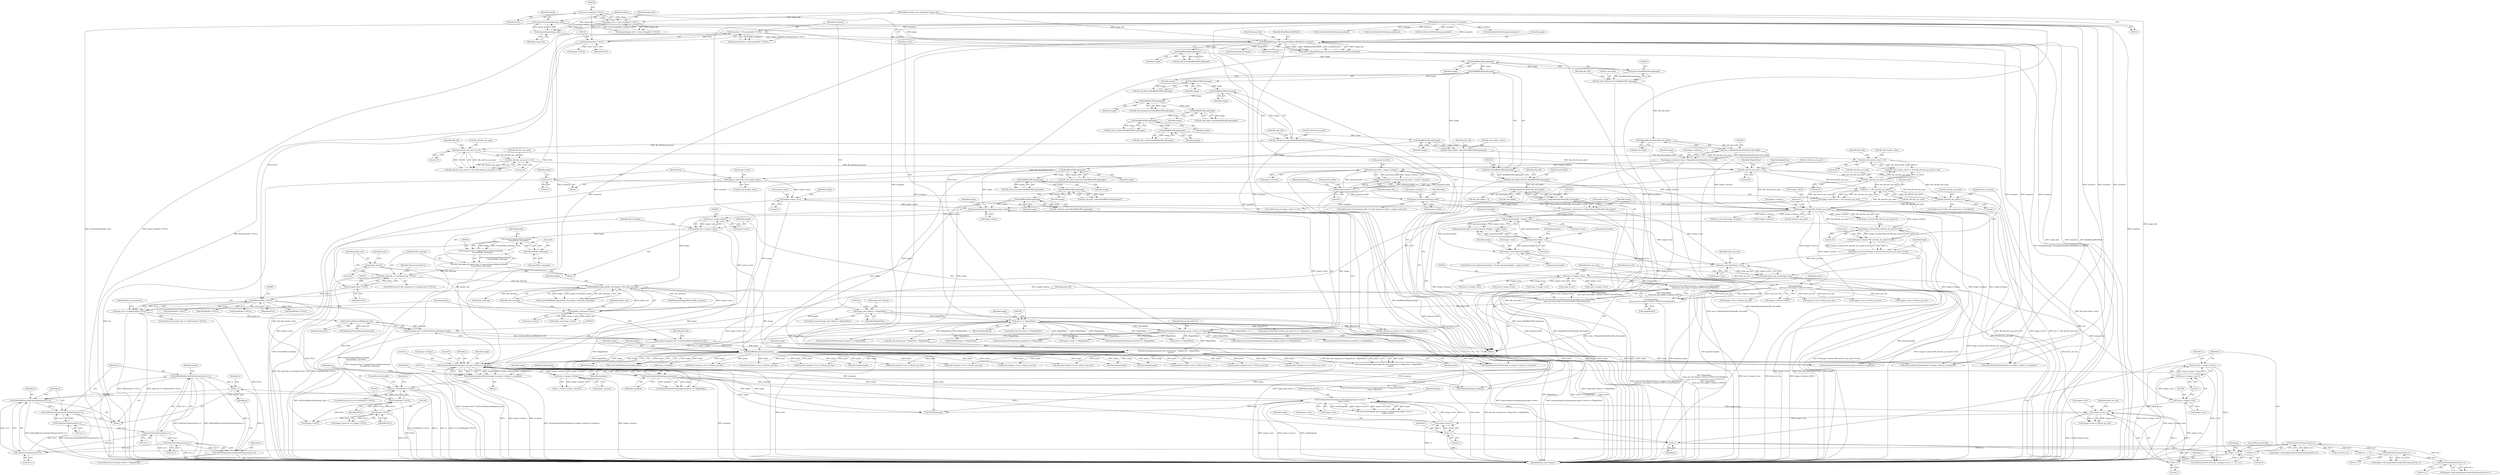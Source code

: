 digraph "0_ImageMagick_f6e9d0d9955e85bdd7540b251cd50d598dacc5e6_10@pointer" {
"1001532" [label="(Call,SetPixelRed(q,ScaleCharToQuantum(*p++)))"];
"1001526" [label="(Call,SetPixelGreen(q,ScaleCharToQuantum(*p++)))"];
"1001520" [label="(Call,SetPixelBlue(q,ScaleCharToQuantum(*p++)))"];
"1001550" [label="(Call,q++)"];
"1001544" [label="(Call,SetPixelOpacity(q,ScaleCharToQuantum(*p++)))"];
"1001532" [label="(Call,SetPixelRed(q,ScaleCharToQuantum(*p++)))"];
"1001534" [label="(Call,ScaleCharToQuantum(*p++))"];
"1001528" [label="(Call,ScaleCharToQuantum(*p++))"];
"1001522" [label="(Call,ScaleCharToQuantum(*p++))"];
"1000590" [label="(Call,ScaleCharToQuantum(*p++))"];
"1000578" [label="(Call,ScaleCharToQuantum(*p++))"];
"1000566" [label="(Call,ScaleCharToQuantum(*p++))"];
"1001546" [label="(Call,ScaleCharToQuantum(*p++))"];
"1001500" [label="(Call,q == (PixelPacket *) NULL)"];
"1001488" [label="(Call,q=QueueAuthenticPixels(image,0,y,image->columns,1,exception))"];
"1001490" [label="(Call,QueueAuthenticPixels(image,0,y,image->columns,1,exception))"];
"1000688" [label="(Call,ReadBlob(image,length,pixels))"];
"1000520" [label="(Call,ReadBlob(image,packet_size*image->colors,dib_colormap))"];
"1000479" [label="(Call,AcquireImageColormap(image,image->colors))"];
"1000319" [label="(Call,ReadBlobLSBLong(image))"];
"1000313" [label="(Call,ReadBlobLSBLong(image))"];
"1000307" [label="(Call,ReadBlobLSBLong(image))"];
"1000282" [label="(Call,ReadBlobLSBLong(image))"];
"1000276" [label="(Call,ReadBlobLSBLong(image))"];
"1000270" [label="(Call,ReadBlobLSBLong(image))"];
"1000264" [label="(Call,ReadBlobLSBLong(image))"];
"1000258" [label="(Call,ReadBlobLSBLong(image))"];
"1000252" [label="(Call,ReadBlobLSBLong(image))"];
"1000246" [label="(Call,ReadBlobLSBShort(image))"];
"1000240" [label="(Call,ReadBlobLSBShort(image))"];
"1000234" [label="(Call,ReadBlobLSBLong(image))"];
"1000226" [label="(Call,ReadBlobLSBLong(image))"];
"1000209" [label="(Call,ReadBlobLSBLong(image))"];
"1000179" [label="(Call,OpenBlob(image_info,image,ReadBinaryBlobMode,exception))"];
"1000175" [label="(Call,AcquireImage(image_info))"];
"1000135" [label="(Call,image_info != (const ImageInfo *) NULL)"];
"1000115" [label="(MethodParameterIn,const ImageInfo *image_info)"];
"1000137" [label="(Call,(const ImageInfo *) NULL)"];
"1000173" [label="(Call,image=AcquireImage(image_info))"];
"1000162" [label="(Call,exception != (ExceptionInfo *) NULL)"];
"1000116" [label="(MethodParameterIn,ExceptionInfo *exception)"];
"1000164" [label="(Call,(ExceptionInfo *) NULL)"];
"1000393" [label="(Call,image->colors=one << dib_info.bits_per_pixel)"];
"1000397" [label="(Call,one << dib_info.bits_per_pixel)"];
"1000384" [label="(Call,one=1)"];
"1000365" [label="(Call,dib_info.bits_per_pixel < 16)"];
"1000326" [label="(Call,dib_info.bits_per_pixel == 32)"];
"1000297" [label="(Call,dib_info.bits_per_pixel == 32)"];
"1000292" [label="(Call,dib_info.bits_per_pixel == 16)"];
"1000242" [label="(Call,dib_info.bits_per_pixel=ReadBlobLSBShort(image))"];
"1000388" [label="(Call,image->colors == 0)"];
"1000377" [label="(Call,image->colors=dib_info.number_colors)"];
"1000360" [label="(Call,dib_info.number_colors != 0)"];
"1000272" [label="(Call,dib_info.number_colors=ReadBlobLSBLong(image))"];
"1000522" [label="(Call,packet_size*image->colors)"];
"1000515" [label="(Call,packet_size=4)"];
"1000490" [label="(Call,(size_t) image->colors)"];
"1000507" [label="(Call,dib_colormap == (unsigned char *) NULL)"];
"1000495" [label="(Call,dib_colormap=(unsigned char *) AcquireQuantumMemory(length,\n        4*sizeof(*dib_colormap)))"];
"1000497" [label="(Call,(unsigned char *) AcquireQuantumMemory(length,\n        4*sizeof(*dib_colormap)))"];
"1000499" [label="(Call,AcquireQuantumMemory(length,\n        4*sizeof(*dib_colormap)))"];
"1000488" [label="(Call,length=(size_t) image->colors)"];
"1000501" [label="(Call,4*sizeof(*dib_colormap))"];
"1000509" [label="(Call,(unsigned char *) NULL)"];
"1000632" [label="(Call,length=bytes_per_line*image->rows)"];
"1000634" [label="(Call,bytes_per_line*image->rows)"];
"1000617" [label="(Call,bytes_per_line=4*((image->columns*dib_info.bits_per_pixel+31)/32))"];
"1000619" [label="(Call,4*((image->columns*dib_info.bits_per_pixel+31)/32))"];
"1000621" [label="(Call,(image->columns*dib_info.bits_per_pixel+31)/32)"];
"1000623" [label="(Call,image->columns*dib_info.bits_per_pixel)"];
"1000333" [label="(Call,image->columns=(size_t) MagickAbsoluteValue(dib_info.width))"];
"1000337" [label="(Call,(size_t) MagickAbsoluteValue(dib_info.width))"];
"1000339" [label="(Call,MagickAbsoluteValue(dib_info.width))"];
"1000220" [label="(Call,dib_info.width=(short) ReadBlobLSBLong(image))"];
"1000224" [label="(Call,(short) ReadBlobLSBLong(image))"];
"1000435" [label="(Call,image->columns=geometry.width)"];
"1000423" [label="(Call,geometry.width != 0)"];
"1000428" [label="(Call,geometry.width < image->columns)"];
"1000612" [label="(Call,dib_info.bits_per_pixel<<=1)"];
"1000460" [label="(Call,image->rows=geometry.height)"];
"1000448" [label="(Call,geometry.height != 0)"];
"1000453" [label="(Call,geometry.height < image->rows)"];
"1000343" [label="(Call,image->rows=(size_t) MagickAbsoluteValue(dib_info.height))"];
"1000347" [label="(Call,(size_t) MagickAbsoluteValue(dib_info.height))"];
"1000349" [label="(Call,MagickAbsoluteValue(dib_info.height))"];
"1000228" [label="(Call,dib_info.height=(short) ReadBlobLSBLong(image))"];
"1000232" [label="(Call,(short) ReadBlobLSBLong(image))"];
"1000667" [label="(Call,pixels=(unsigned char *) GetVirtualMemoryBlob(pixel_info))"];
"1000669" [label="(Call,(unsigned char *) GetVirtualMemoryBlob(pixel_info))"];
"1000671" [label="(Call,GetVirtualMemoryBlob(pixel_info))"];
"1000659" [label="(Call,pixel_info == (MemoryInfo *) NULL)"];
"1000639" [label="(Call,pixel_info=AcquireVirtualMemory((size_t) image->rows,MagickMax(\n    bytes_per_line,image->columns+256UL)*sizeof(*pixels)))"];
"1000641" [label="(Call,AcquireVirtualMemory((size_t) image->rows,MagickMax(\n    bytes_per_line,image->columns+256UL)*sizeof(*pixels)))"];
"1000642" [label="(Call,(size_t) image->rows)"];
"1000647" [label="(Call,MagickMax(\n    bytes_per_line,image->columns+256UL)*sizeof(*pixels))"];
"1000648" [label="(Call,MagickMax(\n    bytes_per_line,image->columns+256UL))"];
"1000661" [label="(Call,(MemoryInfo *) NULL)"];
"1000705" [label="(Call,DecodeImage(image,dib_info.compression ? MagickTrue : MagickFalse,\n        pixels))"];
"1000478" [label="(Call,AcquireImageColormap(image,image->colors) == MagickFalse)"];
"1000185" [label="(Call,status == MagickFalse)"];
"1000177" [label="(Call,status=OpenBlob(image_info,image,ReadBinaryBlobMode,exception))"];
"1000147" [label="(Call,image_info->debug != MagickFalse)"];
"1001554" [label="(Call,SyncAuthenticPixels(image,exception))"];
"1001570" [label="(Call,SetImageProgress(image,LoadImageTag,image->rows-y-1,\n              image->rows))"];
"1001573" [label="(Call,image->rows-y-1)"];
"1001480" [label="(Call,image->rows-y-1)"];
"1001463" [label="(Call,(ssize_t) image->rows)"];
"1001484" [label="(Call,y-1)"];
"1001469" [label="(Call,y >= 0)"];
"1001460" [label="(Call,y=(ssize_t) image->rows-1)"];
"1001462" [label="(Call,(ssize_t) image->rows-1)"];
"1001472" [label="(Call,y--)"];
"1001577" [label="(Call,y-1)"];
"1001512" [label="(Call,(ssize_t) image->columns)"];
"1001502" [label="(Call,(PixelPacket *) NULL)"];
"1001564" [label="(Call,(Image *) NULL)"];
"1000360" [label="(Call,dib_info.number_colors != 0)"];
"1000146" [label="(ControlStructure,if (image_info->debug != MagickFalse))"];
"1000460" [label="(Call,image->rows=geometry.height)"];
"1000516" [label="(Identifier,packet_size)"];
"1000333" [label="(Call,image->columns=(size_t) MagickAbsoluteValue(dib_info.width))"];
"1000660" [label="(Identifier,pixel_info)"];
"1001469" [label="(Call,y >= 0)"];
"1000436" [label="(Call,image->columns)"];
"1000265" [label="(Identifier,image)"];
"1001550" [label="(Call,q++)"];
"1001135" [label="(Call,(ssize_t) image->rows)"];
"1000181" [label="(Identifier,image)"];
"1000428" [label="(Call,geometry.width < image->columns)"];
"1000194" [label="(Call,(Image *) NULL)"];
"1001474" [label="(Block,)"];
"1000343" [label="(Call,image->rows=(size_t) MagickAbsoluteValue(dib_info.height))"];
"1000254" [label="(Call,dib_info.image_size=ReadBlobLSBLong(image))"];
"1001535" [label="(Call,*p++)"];
"1000453" [label="(Call,geometry.height < image->rows)"];
"1000205" [label="(Call,dib_info.size=ReadBlobLSBLong(image))"];
"1001573" [label="(Call,image->rows-y-1)"];
"1000139" [label="(Identifier,NULL)"];
"1000759" [label="(Call,(ssize_t) image->rows)"];
"1000404" [label="(Identifier,image_info)"];
"1000439" [label="(Call,geometry.width)"];
"1001523" [label="(Call,*p++)"];
"1000470" [label="(Identifier,image)"];
"1000277" [label="(Identifier,image)"];
"1000326" [label="(Call,dib_info.bits_per_pixel == 32)"];
"1001625" [label="(Call,(Image *) NULL)"];
"1001574" [label="(Call,image->rows)"];
"1000278" [label="(Call,dib_info.colors_important=ReadBlobLSBLong(image))"];
"1000393" [label="(Call,image->colors=one << dib_info.bits_per_pixel)"];
"1000423" [label="(Call,geometry.width != 0)"];
"1001465" [label="(Call,image->rows)"];
"1000315" [label="(Call,dib_info.blue_mask=ReadBlobLSBLong(image))"];
"1001580" [label="(Call,image->rows)"];
"1000164" [label="(Call,(ExceptionInfo *) NULL)"];
"1001147" [label="(Call,p=pixels+(image->rows-y-1)*bytes_per_line)"];
"1000480" [label="(Identifier,image)"];
"1000639" [label="(Call,pixel_info=AcquireVirtualMemory((size_t) image->rows,MagickMax(\n    bytes_per_line,image->columns+256UL)*sizeof(*pixels)))"];
"1000252" [label="(Call,ReadBlobLSBLong(image))"];
"1000940" [label="(Call,SyncImage(image))"];
"1000677" [label="(Identifier,dib_info)"];
"1001468" [label="(Literal,1)"];
"1001545" [label="(Identifier,q)"];
"1000349" [label="(Call,MagickAbsoluteValue(dib_info.height))"];
"1001538" [label="(ControlStructure,if (image->matte != MagickFalse))"];
"1000518" [label="(Call,count=ReadBlob(image,packet_size*image->colors,dib_colormap))"];
"1000377" [label="(Call,image->colors=dib_info.number_colors)"];
"1001213" [label="(Call,SyncAuthenticPixels(image,exception))"];
"1000270" [label="(Call,ReadBlobLSBLong(image))"];
"1000489" [label="(Identifier,length)"];
"1000241" [label="(Identifier,image)"];
"1000185" [label="(Call,status == MagickFalse)"];
"1000161" [label="(Call,assert(exception != (ExceptionInfo *) NULL))"];
"1000340" [label="(Call,dib_info.width)"];
"1001489" [label="(Identifier,q)"];
"1000282" [label="(Call,ReadBlobLSBLong(image))"];
"1000319" [label="(Call,ReadBlobLSBLong(image))"];
"1000965" [label="(Call,(image->rows-y-1)*bytes_per_line)"];
"1000381" [label="(Call,dib_info.number_colors)"];
"1000622" [label="(Call,image->columns*dib_info.bits_per_pixel+31)"];
"1000293" [label="(Call,dib_info.bits_per_pixel)"];
"1000522" [label="(Call,packet_size*image->colors)"];
"1000618" [label="(Identifier,bytes_per_line)"];
"1001619" [label="(Call,FlipImage(image,exception))"];
"1000642" [label="(Call,(size_t) image->rows)"];
"1001578" [label="(Identifier,y)"];
"1000452" [label="(Literal,0)"];
"1001522" [label="(Call,ScaleCharToQuantum(*p++))"];
"1000191" [label="(Call,DestroyImageList(image))"];
"1000272" [label="(Call,dib_info.number_colors=ReadBlobLSBLong(image))"];
"1001570" [label="(Call,SetImageProgress(image,LoadImageTag,image->rows-y-1,\n              image->rows))"];
"1000513" [label="(Identifier,ResourceLimitError)"];
"1000369" [label="(Literal,16)"];
"1000266" [label="(Call,dib_info.y_pixels=ReadBlobLSBLong(image))"];
"1001646" [label="(MethodReturn,static Image *)"];
"1000703" [label="(Call,status=DecodeImage(image,dib_info.compression ? MagickTrue : MagickFalse,\n        pixels))"];
"1000115" [label="(MethodParameterIn,const ImageInfo *image_info)"];
"1001494" [label="(Call,image->columns)"];
"1000705" [label="(Call,DecodeImage(image,dib_info.compression ? MagickTrue : MagickFalse,\n        pixels))"];
"1000976" [label="(Call,QueueAuthenticPixels(image,0,y,image->columns,1,exception))"];
"1000963" [label="(Call,pixels+(image->rows-y-1)*bytes_per_line)"];
"1000243" [label="(Call,dib_info.bits_per_pixel)"];
"1000325" [label="(Call,dib_info.bits_per_pixel == 32 ? MagickTrue : MagickFalse)"];
"1000627" [label="(Call,dib_info.bits_per_pixel)"];
"1000424" [label="(Call,geometry.width)"];
"1000619" [label="(Call,4*((image->columns*dib_info.bits_per_pixel+31)/32))"];
"1000135" [label="(Call,image_info != (const ImageInfo *) NULL)"];
"1000259" [label="(Identifier,image)"];
"1000390" [label="(Identifier,image)"];
"1001556" [label="(Identifier,exception)"];
"1000307" [label="(Call,ReadBlobLSBLong(image))"];
"1001490" [label="(Call,QueueAuthenticPixels(image,0,y,image->columns,1,exception))"];
"1000623" [label="(Call,image->columns*dib_info.bits_per_pixel)"];
"1000430" [label="(Identifier,geometry)"];
"1001492" [label="(Literal,0)"];
"1001521" [label="(Identifier,q)"];
"1001174" [label="(Call,(PixelPacket *) NULL)"];
"1000647" [label="(Call,MagickMax(\n    bytes_per_line,image->columns+256UL)*sizeof(*pixels))"];
"1000448" [label="(Call,geometry.height != 0)"];
"1000582" [label="(Call,image->colormap[i].red=ScaleCharToQuantum(*p++))"];
"1001534" [label="(Call,ScaleCharToQuantum(*p++))"];
"1001588" [label="(ControlStructure,break;)"];
"1000486" [label="(Identifier,ResourceLimitError)"];
"1000186" [label="(Identifier,status)"];
"1001598" [label="(Call,EOFBlob(image) != MagickFalse)"];
"1001577" [label="(Call,y-1)"];
"1000166" [label="(Identifier,NULL)"];
"1000134" [label="(Call,assert(image_info != (const ImageInfo *) NULL))"];
"1000190" [label="(Identifier,image)"];
"1000276" [label="(Call,ReadBlobLSBLong(image))"];
"1001519" [label="(Block,)"];
"1000488" [label="(Call,length=(size_t) image->colors)"];
"1000260" [label="(Call,dib_info.x_pixels=ReadBlobLSBLong(image))"];
"1001471" [label="(Literal,0)"];
"1000499" [label="(Call,AcquireQuantumMemory(length,\n        4*sizeof(*dib_colormap)))"];
"1000508" [label="(Identifier,dib_colormap)"];
"1000455" [label="(Identifier,geometry)"];
"1000671" [label="(Call,GetVirtualMemoryBlob(pixel_info))"];
"1000579" [label="(Call,*p++)"];
"1000296" [label="(Literal,16)"];
"1000273" [label="(Call,dib_info.number_colors)"];
"1000359" [label="(Call,(dib_info.number_colors != 0) || (dib_info.bits_per_pixel < 16))"];
"1000904" [label="(Call,SyncAuthenticPixels(image,exception))"];
"1000477" [label="(ControlStructure,if (AcquireImageColormap(image,image->colors) == MagickFalse))"];
"1001485" [label="(Identifier,y)"];
"1000798" [label="(Call,(PixelPacket *) NULL)"];
"1000461" [label="(Call,image->rows)"];
"1000484" [label="(Identifier,MagickFalse)"];
"1000429" [label="(Call,geometry.width)"];
"1001571" [label="(Identifier,image)"];
"1001334" [label="(Call,word=(*p++))"];
"1001472" [label="(Call,y--)"];
"1001341" [label="(Call,*p++ << 8)"];
"1001481" [label="(Call,image->rows)"];
"1000686" [label="(Call,count=ReadBlob(image,length,pixels))"];
"1000665" [label="(Identifier,ResourceLimitError)"];
"1000232" [label="(Call,(short) ReadBlobLSBLong(image))"];
"1001499" [label="(ControlStructure,if (q == (PixelPacket *) NULL))"];
"1000492" [label="(Call,image->colors)"];
"1001151" [label="(Call,(image->rows-y-1)*bytes_per_line)"];
"1000247" [label="(Identifier,image)"];
"1000136" [label="(Identifier,image_info)"];
"1001498" [label="(Identifier,exception)"];
"1000497" [label="(Call,(unsigned char *) AcquireQuantumMemory(length,\n        4*sizeof(*dib_colormap)))"];
"1000473" [label="(Block,)"];
"1000520" [label="(Call,ReadBlob(image,packet_size*image->colors,dib_colormap))"];
"1000903" [label="(Call,SyncAuthenticPixels(image,exception) == MagickFalse)"];
"1000314" [label="(Identifier,image)"];
"1000606" [label="(ControlStructure,if (dib_info.compression == BI_RLE4))"];
"1001560" [label="(Call,image->previous == (Image *) NULL)"];
"1000707" [label="(Call,dib_info.compression ? MagickTrue : MagickFalse)"];
"1000397" [label="(Call,one << dib_info.bits_per_pixel)"];
"1000496" [label="(Identifier,dib_colormap)"];
"1000695" [label="(Call,(ssize_t) (length))"];
"1000264" [label="(Call,ReadBlobLSBLong(image))"];
"1001293" [label="(Call,(image->rows-y-1)*bytes_per_line)"];
"1001479" [label="(Call,(image->rows-y-1)*bytes_per_line)"];
"1001557" [label="(Identifier,MagickFalse)"];
"1001493" [label="(Identifier,y)"];
"1001109" [label="(Call,SyncImage(image))"];
"1001149" [label="(Call,pixels+(image->rows-y-1)*bytes_per_line)"];
"1000224" [label="(Call,(short) ReadBlobLSBLong(image))"];
"1001564" [label="(Call,(Image *) NULL)"];
"1001073" [label="(Call,SyncAuthenticPixels(image,exception))"];
"1000691" [label="(Identifier,pixels)"];
"1000248" [label="(Call,dib_info.compression=ReadBlobLSBLong(image))"];
"1000250" [label="(Identifier,dib_info)"];
"1001249" [label="(Call,SyncImage(image))"];
"1000385" [label="(Identifier,one)"];
"1000649" [label="(Identifier,bytes_per_line)"];
"1000180" [label="(Identifier,image_info)"];
"1000321" [label="(Call,image->matte=dib_info.bits_per_pixel == 32 ? MagickTrue : MagickFalse)"];
"1001470" [label="(Identifier,y)"];
"1000148" [label="(Call,image_info->debug)"];
"1001459" [label="(ControlStructure,for (y=(ssize_t) image->rows-1; y >= 0; y--))"];
"1000117" [label="(Block,)"];
"1000178" [label="(Identifier,status)"];
"1000227" [label="(Identifier,image)"];
"1000454" [label="(Call,geometry.height)"];
"1000613" [label="(Call,dib_info.bits_per_pixel)"];
"1000501" [label="(Call,4*sizeof(*dib_colormap))"];
"1000949" [label="(Call,(ssize_t) image->rows)"];
"1000620" [label="(Literal,4)"];
"1000713" [label="(Identifier,pixels)"];
"1000578" [label="(Call,ScaleCharToQuantum(*p++))"];
"1000370" [label="(Block,)"];
"1000309" [label="(Call,dib_info.green_mask=ReadBlobLSBLong(image))"];
"1000242" [label="(Call,dib_info.bits_per_pixel=ReadBlobLSBShort(image))"];
"1000386" [label="(Literal,1)"];
"1001532" [label="(Call,SetPixelRed(q,ScaleCharToQuantum(*p++)))"];
"1000706" [label="(Identifier,image)"];
"1000332" [label="(Identifier,MagickFalse)"];
"1000617" [label="(Call,bytes_per_line=4*((image->columns*dib_info.bits_per_pixel+31)/32))"];
"1000604" [label="(Call,RelinquishMagickMemory(dib_colormap))"];
"1001554" [label="(Call,SyncAuthenticPixels(image,exception))"];
"1000258" [label="(Call,ReadBlobLSBLong(image))"];
"1000422" [label="(Call,(geometry.width != 0) && (geometry.width < image->columns))"];
"1001505" [label="(ControlStructure,break;)"];
"1000668" [label="(Identifier,pixels)"];
"1001291" [label="(Call,pixels+(image->rows-y-1)*bytes_per_line)"];
"1000331" [label="(Identifier,MagickTrue)"];
"1000116" [label="(MethodParameterIn,ExceptionInfo *exception)"];
"1001491" [label="(Identifier,image)"];
"1001501" [label="(Identifier,q)"];
"1001277" [label="(Call,(ssize_t) image->rows)"];
"1000435" [label="(Call,image->columns=geometry.width)"];
"1000179" [label="(Call,OpenBlob(image_info,image,ReadBinaryBlobMode,exception))"];
"1000644" [label="(Call,image->rows)"];
"1000421" [label="(ControlStructure,if ((geometry.width != 0) && (geometry.width < image->columns)))"];
"1001420" [label="(Call,SyncAuthenticPixels(image,exception) == MagickFalse)"];
"1001599" [label="(Call,EOFBlob(image))"];
"1000503" [label="(Call,sizeof(*dib_colormap))"];
"1001460" [label="(Call,y=(ssize_t) image->rows-1)"];
"1001568" [label="(Call,status=SetImageProgress(image,LoadImageTag,image->rows-y-1,\n              image->rows))"];
"1000773" [label="(Call,pixels+(image->rows-y-1)*bytes_per_line)"];
"1000624" [label="(Call,image->columns)"];
"1001072" [label="(Call,SyncAuthenticPixels(image,exception) == MagickFalse)"];
"1000355" [label="(Identifier,image)"];
"1001476" [label="(Identifier,p)"];
"1000506" [label="(ControlStructure,if (dib_colormap == (unsigned char *) NULL))"];
"1000147" [label="(Call,image_info->debug != MagickFalse)"];
"1000775" [label="(Call,(image->rows-y-1)*bytes_per_line)"];
"1000297" [label="(Call,dib_info.bits_per_pixel == 32)"];
"1000457" [label="(Call,image->rows)"];
"1000292" [label="(Call,dib_info.bits_per_pixel == 16)"];
"1001547" [label="(Call,*p++)"];
"1000502" [label="(Literal,4)"];
"1001504" [label="(Identifier,NULL)"];
"1001539" [label="(Call,image->matte != MagickFalse)"];
"1000173" [label="(Call,image=AcquireImage(image_info))"];
"1000291" [label="(Call,(dib_info.bits_per_pixel == 16) || (dib_info.bits_per_pixel == 32))"];
"1001508" [label="(Identifier,x)"];
"1001126" [label="(Call,bytes_per_line=image->columns)"];
"1000187" [label="(Identifier,MagickFalse)"];
"1000490" [label="(Call,(size_t) image->colors)"];
"1000566" [label="(Call,ScaleCharToQuantum(*p++))"];
"1000344" [label="(Call,image->rows)"];
"1001477" [label="(Call,pixels+(image->rows-y-1)*bytes_per_line)"];
"1000235" [label="(Identifier,image)"];
"1000350" [label="(Call,dib_info.height)"];
"1000570" [label="(Call,image->colormap[i].green=ScaleCharToQuantum(*p++))"];
"1000236" [label="(Call,dib_info.planes=ReadBlobLSBShort(image))"];
"1001289" [label="(Call,p=pixels+(image->rows-y-1)*bytes_per_line)"];
"1000303" [label="(Call,dib_info.red_mask=ReadBlobLSBLong(image))"];
"1000137" [label="(Call,(const ImageInfo *) NULL)"];
"1000221" [label="(Call,dib_info.width)"];
"1000641" [label="(Call,AcquireVirtualMemory((size_t) image->rows,MagickMax(\n    bytes_per_line,image->columns+256UL)*sizeof(*pixels)))"];
"1001473" [label="(Identifier,y)"];
"1001488" [label="(Call,q=QueueAuthenticPixels(image,0,y,image->columns,1,exception))"];
"1000672" [label="(Identifier,pixel_info)"];
"1001579" [label="(Literal,1)"];
"1001602" [label="(Call,ThrowFileException(exception,CorruptImageError,\"UnexpectedEndOfFile\",\n      image->filename))"];
"1000177" [label="(Call,status=OpenBlob(image_info,image,ReadBinaryBlobMode,exception))"];
"1000507" [label="(Call,dib_colormap == (unsigned char *) NULL)"];
"1000509" [label="(Call,(unsigned char *) NULL)"];
"1000184" [label="(ControlStructure,if (status == MagickFalse))"];
"1000174" [label="(Identifier,image)"];
"1000432" [label="(Call,image->columns)"];
"1000616" [label="(Literal,1)"];
"1001553" [label="(Call,SyncAuthenticPixels(image,exception) == MagickFalse)"];
"1000298" [label="(Call,dib_info.bits_per_pixel)"];
"1000238" [label="(Identifier,dib_info)"];
"1001462" [label="(Call,(ssize_t) image->rows-1)"];
"1000630" [label="(Literal,31)"];
"1000151" [label="(Identifier,MagickFalse)"];
"1000366" [label="(Call,dib_info.bits_per_pixel)"];
"1000988" [label="(Call,(PixelPacket *) NULL)"];
"1000446" [label="(ControlStructure,if ((geometry.height != 0) && (geometry.height < image->rows)))"];
"1000495" [label="(Call,dib_colormap=(unsigned char *) AcquireQuantumMemory(length,\n        4*sizeof(*dib_colormap)))"];
"1001212" [label="(Call,SyncAuthenticPixels(image,exception) == MagickFalse)"];
"1000690" [label="(Identifier,length)"];
"1001304" [label="(Call,QueueAuthenticPixels(image,0,y,image->columns,1,exception))"];
"1000334" [label="(Call,image->columns)"];
"1000558" [label="(Call,image->colormap[i].blue=ScaleCharToQuantum(*p++))"];
"1000515" [label="(Call,packet_size=4)"];
"1001484" [label="(Call,y-1)"];
"1000667" [label="(Call,pixels=(unsigned char *) GetVirtualMemoryBlob(pixel_info))"];
"1000771" [label="(Call,p=pixels+(image->rows-y-1)*bytes_per_line)"];
"1000320" [label="(Identifier,image)"];
"1001512" [label="(Call,(ssize_t) image->columns)"];
"1000299" [label="(Identifier,dib_info)"];
"1000663" [label="(Identifier,NULL)"];
"1001581" [label="(Identifier,image)"];
"1000478" [label="(Call,AcquireImageColormap(image,image->colors) == MagickFalse)"];
"1000384" [label="(Call,one=1)"];
"1000449" [label="(Call,geometry.height)"];
"1000367" [label="(Identifier,dib_info)"];
"1001527" [label="(Identifier,q)"];
"1000464" [label="(Call,geometry.height)"];
"1000337" [label="(Call,(size_t) MagickAbsoluteValue(dib_info.width))"];
"1001610" [label="(Call,dib_info.height < 0)"];
"1000541" [label="(Call,p=dib_colormap)"];
"1000345" [label="(Identifier,image)"];
"1000392" [label="(Literal,0)"];
"1001475" [label="(Call,p=pixels+(image->rows-y-1)*bytes_per_line)"];
"1001502" [label="(Call,(PixelPacket *) NULL)"];
"1000339" [label="(Call,MagickAbsoluteValue(dib_info.width))"];
"1000567" [label="(Call,*p++)"];
"1001497" [label="(Literal,1)"];
"1000786" [label="(Call,QueueAuthenticPixels(image,0,y,image->columns,1,exception))"];
"1000689" [label="(Identifier,image)"];
"1000183" [label="(Identifier,exception)"];
"1000640" [label="(Identifier,pixel_info)"];
"1000330" [label="(Literal,32)"];
"1000234" [label="(Call,ReadBlobLSBLong(image))"];
"1001500" [label="(Call,q == (PixelPacket *) NULL)"];
"1001486" [label="(Literal,1)"];
"1000364" [label="(Literal,0)"];
"1000163" [label="(Identifier,exception)"];
"1000271" [label="(Identifier,image)"];
"1001533" [label="(Identifier,q)"];
"1001463" [label="(Call,(ssize_t) image->rows)"];
"1000657" [label="(Identifier,pixels)"];
"1000659" [label="(Call,pixel_info == (MemoryInfo *) NULL)"];
"1000517" [label="(Literal,4)"];
"1000500" [label="(Identifier,length)"];
"1000447" [label="(Call,(geometry.height != 0) && (geometry.height < image->rows))"];
"1000661" [label="(Call,(MemoryInfo *) NULL)"];
"1000715" [label="(Call,status == MagickFalse)"];
"1000347" [label="(Call,(size_t) MagickAbsoluteValue(dib_info.height))"];
"1000283" [label="(Identifier,image)"];
"1001528" [label="(Call,ScaleCharToQuantum(*p++))"];
"1001544" [label="(Call,SetPixelOpacity(q,ScaleCharToQuantum(*p++)))"];
"1000398" [label="(Identifier,one)"];
"1000240" [label="(Call,ReadBlobLSBShort(image))"];
"1000612" [label="(Call,dib_info.bits_per_pixel<<=1)"];
"1000633" [label="(Identifier,length)"];
"1001546" [label="(Call,ScaleCharToQuantum(*p++))"];
"1000658" [label="(ControlStructure,if (pixel_info == (MemoryInfo *) NULL))"];
"1001520" [label="(Call,SetPixelBlue(q,ScaleCharToQuantum(*p++)))"];
"1000175" [label="(Call,AcquireImage(image_info))"];
"1001162" [label="(Call,QueueAuthenticPixels(image,0,y,image->columns,1,exception))"];
"1000226" [label="(Call,ReadBlobLSBLong(image))"];
"1000388" [label="(Call,image->colors == 0)"];
"1000230" [label="(Identifier,dib_info)"];
"1000253" [label="(Identifier,image)"];
"1001555" [label="(Identifier,image)"];
"1000394" [label="(Call,image->colors)"];
"1001551" [label="(Identifier,q)"];
"1000527" [label="(Identifier,dib_colormap)"];
"1000533" [label="(Call,packet_size*image->colors)"];
"1000387" [label="(ControlStructure,if (image->colors == 0))"];
"1000229" [label="(Call,dib_info.height)"];
"1000961" [label="(Call,p=pixels+(image->rows-y-1)*bytes_per_line)"];
"1001595" [label="(Call,RelinquishVirtualMemory(pixel_info))"];
"1000632" [label="(Call,length=bytes_per_line*image->rows)"];
"1001480" [label="(Call,image->rows-y-1)"];
"1000591" [label="(Call,*p++)"];
"1000634" [label="(Call,bytes_per_line*image->rows)"];
"1000210" [label="(Identifier,image)"];
"1000182" [label="(Identifier,ReadBinaryBlobMode)"];
"1000427" [label="(Literal,0)"];
"1000590" [label="(Call,ScaleCharToQuantum(*p++))"];
"1000327" [label="(Call,dib_info.bits_per_pixel)"];
"1001572" [label="(Identifier,LoadImageTag)"];
"1000650" [label="(Call,image->columns+256UL)"];
"1000209" [label="(Call,ReadBlobLSBLong(image))"];
"1000524" [label="(Call,image->colors)"];
"1001518" [label="(Identifier,x)"];
"1001461" [label="(Identifier,y)"];
"1000162" [label="(Call,exception != (ExceptionInfo *) NULL)"];
"1000399" [label="(Call,dib_info.bits_per_pixel)"];
"1000669" [label="(Call,(unsigned char *) GetVirtualMemoryBlob(pixel_info))"];
"1000655" [label="(Call,sizeof(*pixels))"];
"1000395" [label="(Identifier,image)"];
"1000631" [label="(Literal,32)"];
"1001487" [label="(Identifier,bytes_per_line)"];
"1000511" [label="(Identifier,NULL)"];
"1000481" [label="(Call,image->colors)"];
"1000308" [label="(Identifier,image)"];
"1000519" [label="(Identifier,count)"];
"1001566" [label="(Identifier,NULL)"];
"1000365" [label="(Call,dib_info.bits_per_pixel < 16)"];
"1000246" [label="(Call,ReadBlobLSBShort(image))"];
"1001514" [label="(Call,image->columns)"];
"1000280" [label="(Identifier,dib_info)"];
"1000636" [label="(Call,image->rows)"];
"1000523" [label="(Identifier,packet_size)"];
"1000479" [label="(Call,AcquireImageColormap(image,image->colors))"];
"1000313" [label="(Call,ReadBlobLSBLong(image))"];
"1000361" [label="(Call,dib_info.number_colors)"];
"1001268" [label="(Call,2*image->columns)"];
"1000228" [label="(Call,dib_info.height=(short) ReadBlobLSBLong(image))"];
"1000389" [label="(Call,image->colors)"];
"1000621" [label="(Call,(image->columns*dib_info.bits_per_pixel+31)/32)"];
"1001316" [label="(Call,(PixelPacket *) NULL)"];
"1001541" [label="(Identifier,image)"];
"1000444" [label="(Identifier,flags)"];
"1000176" [label="(Identifier,image_info)"];
"1001526" [label="(Call,SetPixelGreen(q,ScaleCharToQuantum(*p++)))"];
"1001510" [label="(Call,x < (ssize_t) image->columns)"];
"1000378" [label="(Call,image->colors)"];
"1000521" [label="(Identifier,image)"];
"1000220" [label="(Call,dib_info.width=(short) ReadBlobLSBLong(image))"];
"1000688" [label="(Call,ReadBlob(image,length,pixels))"];
"1001529" [label="(Call,*p++)"];
"1001421" [label="(Call,SyncAuthenticPixels(image,exception))"];
"1000635" [label="(Identifier,bytes_per_line)"];
"1000301" [label="(Literal,32)"];
"1000648" [label="(Call,MagickMax(\n    bytes_per_line,image->columns+256UL))"];
"1001532" -> "1001519"  [label="AST: "];
"1001532" -> "1001534"  [label="CFG: "];
"1001533" -> "1001532"  [label="AST: "];
"1001534" -> "1001532"  [label="AST: "];
"1001541" -> "1001532"  [label="CFG: "];
"1001532" -> "1001646"  [label="DDG: SetPixelRed(q,ScaleCharToQuantum(*p++))"];
"1001532" -> "1001646"  [label="DDG: ScaleCharToQuantum(*p++)"];
"1001526" -> "1001532"  [label="DDG: q"];
"1001534" -> "1001532"  [label="DDG: *p++"];
"1001532" -> "1001544"  [label="DDG: q"];
"1001532" -> "1001550"  [label="DDG: q"];
"1001526" -> "1001519"  [label="AST: "];
"1001526" -> "1001528"  [label="CFG: "];
"1001527" -> "1001526"  [label="AST: "];
"1001528" -> "1001526"  [label="AST: "];
"1001533" -> "1001526"  [label="CFG: "];
"1001526" -> "1001646"  [label="DDG: SetPixelGreen(q,ScaleCharToQuantum(*p++))"];
"1001520" -> "1001526"  [label="DDG: q"];
"1001528" -> "1001526"  [label="DDG: *p++"];
"1001520" -> "1001519"  [label="AST: "];
"1001520" -> "1001522"  [label="CFG: "];
"1001521" -> "1001520"  [label="AST: "];
"1001522" -> "1001520"  [label="AST: "];
"1001527" -> "1001520"  [label="CFG: "];
"1001520" -> "1001646"  [label="DDG: SetPixelBlue(q,ScaleCharToQuantum(*p++))"];
"1001550" -> "1001520"  [label="DDG: q"];
"1001500" -> "1001520"  [label="DDG: q"];
"1001522" -> "1001520"  [label="DDG: *p++"];
"1001550" -> "1001519"  [label="AST: "];
"1001550" -> "1001551"  [label="CFG: "];
"1001551" -> "1001550"  [label="AST: "];
"1001518" -> "1001550"  [label="CFG: "];
"1001550" -> "1001646"  [label="DDG: q"];
"1001544" -> "1001550"  [label="DDG: q"];
"1001544" -> "1001538"  [label="AST: "];
"1001544" -> "1001546"  [label="CFG: "];
"1001545" -> "1001544"  [label="AST: "];
"1001546" -> "1001544"  [label="AST: "];
"1001551" -> "1001544"  [label="CFG: "];
"1001544" -> "1001646"  [label="DDG: SetPixelOpacity(q,ScaleCharToQuantum(*p++))"];
"1001544" -> "1001646"  [label="DDG: ScaleCharToQuantum(*p++)"];
"1001546" -> "1001544"  [label="DDG: *p++"];
"1001534" -> "1001535"  [label="CFG: "];
"1001535" -> "1001534"  [label="AST: "];
"1001534" -> "1001646"  [label="DDG: *p++"];
"1001534" -> "1001522"  [label="DDG: *p++"];
"1001528" -> "1001534"  [label="DDG: *p++"];
"1001534" -> "1001546"  [label="DDG: *p++"];
"1001528" -> "1001529"  [label="CFG: "];
"1001529" -> "1001528"  [label="AST: "];
"1001522" -> "1001528"  [label="DDG: *p++"];
"1001522" -> "1001523"  [label="CFG: "];
"1001523" -> "1001522"  [label="AST: "];
"1000590" -> "1001522"  [label="DDG: *p++"];
"1001546" -> "1001522"  [label="DDG: *p++"];
"1000590" -> "1000582"  [label="AST: "];
"1000590" -> "1000591"  [label="CFG: "];
"1000591" -> "1000590"  [label="AST: "];
"1000582" -> "1000590"  [label="CFG: "];
"1000590" -> "1001646"  [label="DDG: *p++"];
"1000590" -> "1000566"  [label="DDG: *p++"];
"1000590" -> "1000582"  [label="DDG: *p++"];
"1000578" -> "1000590"  [label="DDG: *p++"];
"1000590" -> "1001334"  [label="DDG: *p++"];
"1000590" -> "1001341"  [label="DDG: *p++"];
"1000578" -> "1000570"  [label="AST: "];
"1000578" -> "1000579"  [label="CFG: "];
"1000579" -> "1000578"  [label="AST: "];
"1000570" -> "1000578"  [label="CFG: "];
"1000578" -> "1000570"  [label="DDG: *p++"];
"1000566" -> "1000578"  [label="DDG: *p++"];
"1000566" -> "1000558"  [label="AST: "];
"1000566" -> "1000567"  [label="CFG: "];
"1000567" -> "1000566"  [label="AST: "];
"1000558" -> "1000566"  [label="CFG: "];
"1000566" -> "1000558"  [label="DDG: *p++"];
"1001546" -> "1001547"  [label="CFG: "];
"1001547" -> "1001546"  [label="AST: "];
"1001546" -> "1001646"  [label="DDG: *p++"];
"1001500" -> "1001499"  [label="AST: "];
"1001500" -> "1001502"  [label="CFG: "];
"1001501" -> "1001500"  [label="AST: "];
"1001502" -> "1001500"  [label="AST: "];
"1001505" -> "1001500"  [label="CFG: "];
"1001508" -> "1001500"  [label="CFG: "];
"1001500" -> "1001646"  [label="DDG: q == (PixelPacket *) NULL"];
"1001500" -> "1001646"  [label="DDG: (PixelPacket *) NULL"];
"1001500" -> "1001646"  [label="DDG: q"];
"1001488" -> "1001500"  [label="DDG: q"];
"1001502" -> "1001500"  [label="DDG: NULL"];
"1001488" -> "1001474"  [label="AST: "];
"1001488" -> "1001490"  [label="CFG: "];
"1001489" -> "1001488"  [label="AST: "];
"1001490" -> "1001488"  [label="AST: "];
"1001501" -> "1001488"  [label="CFG: "];
"1001488" -> "1001646"  [label="DDG: QueueAuthenticPixels(image,0,y,image->columns,1,exception)"];
"1001490" -> "1001488"  [label="DDG: y"];
"1001490" -> "1001488"  [label="DDG: 1"];
"1001490" -> "1001488"  [label="DDG: exception"];
"1001490" -> "1001488"  [label="DDG: image->columns"];
"1001490" -> "1001488"  [label="DDG: image"];
"1001490" -> "1001488"  [label="DDG: 0"];
"1001490" -> "1001498"  [label="CFG: "];
"1001491" -> "1001490"  [label="AST: "];
"1001492" -> "1001490"  [label="AST: "];
"1001493" -> "1001490"  [label="AST: "];
"1001494" -> "1001490"  [label="AST: "];
"1001497" -> "1001490"  [label="AST: "];
"1001498" -> "1001490"  [label="AST: "];
"1001490" -> "1001646"  [label="DDG: image->columns"];
"1001490" -> "1001646"  [label="DDG: y"];
"1001490" -> "1001646"  [label="DDG: exception"];
"1001490" -> "1001472"  [label="DDG: y"];
"1000688" -> "1001490"  [label="DDG: image"];
"1000705" -> "1001490"  [label="DDG: image"];
"1001554" -> "1001490"  [label="DDG: image"];
"1001554" -> "1001490"  [label="DDG: exception"];
"1001570" -> "1001490"  [label="DDG: image"];
"1001484" -> "1001490"  [label="DDG: y"];
"1001512" -> "1001490"  [label="DDG: image->columns"];
"1000623" -> "1001490"  [label="DDG: image->columns"];
"1000179" -> "1001490"  [label="DDG: exception"];
"1000116" -> "1001490"  [label="DDG: exception"];
"1001490" -> "1001512"  [label="DDG: image->columns"];
"1001490" -> "1001554"  [label="DDG: image"];
"1001490" -> "1001554"  [label="DDG: exception"];
"1001490" -> "1001577"  [label="DDG: y"];
"1001490" -> "1001599"  [label="DDG: image"];
"1001490" -> "1001602"  [label="DDG: exception"];
"1001490" -> "1001619"  [label="DDG: exception"];
"1000688" -> "1000686"  [label="AST: "];
"1000688" -> "1000691"  [label="CFG: "];
"1000689" -> "1000688"  [label="AST: "];
"1000690" -> "1000688"  [label="AST: "];
"1000691" -> "1000688"  [label="AST: "];
"1000686" -> "1000688"  [label="CFG: "];
"1000688" -> "1001646"  [label="DDG: pixels"];
"1000688" -> "1000686"  [label="DDG: image"];
"1000688" -> "1000686"  [label="DDG: length"];
"1000688" -> "1000686"  [label="DDG: pixels"];
"1000520" -> "1000688"  [label="DDG: image"];
"1000319" -> "1000688"  [label="DDG: image"];
"1000282" -> "1000688"  [label="DDG: image"];
"1000632" -> "1000688"  [label="DDG: length"];
"1000667" -> "1000688"  [label="DDG: pixels"];
"1000688" -> "1000695"  [label="DDG: length"];
"1000688" -> "1000771"  [label="DDG: pixels"];
"1000688" -> "1000773"  [label="DDG: pixels"];
"1000688" -> "1000786"  [label="DDG: image"];
"1000688" -> "1000940"  [label="DDG: image"];
"1000688" -> "1000961"  [label="DDG: pixels"];
"1000688" -> "1000963"  [label="DDG: pixels"];
"1000688" -> "1000976"  [label="DDG: image"];
"1000688" -> "1001109"  [label="DDG: image"];
"1000688" -> "1001147"  [label="DDG: pixels"];
"1000688" -> "1001149"  [label="DDG: pixels"];
"1000688" -> "1001162"  [label="DDG: image"];
"1000688" -> "1001249"  [label="DDG: image"];
"1000688" -> "1001289"  [label="DDG: pixels"];
"1000688" -> "1001291"  [label="DDG: pixels"];
"1000688" -> "1001304"  [label="DDG: image"];
"1000688" -> "1001475"  [label="DDG: pixels"];
"1000688" -> "1001477"  [label="DDG: pixels"];
"1000688" -> "1001599"  [label="DDG: image"];
"1000520" -> "1000518"  [label="AST: "];
"1000520" -> "1000527"  [label="CFG: "];
"1000521" -> "1000520"  [label="AST: "];
"1000522" -> "1000520"  [label="AST: "];
"1000527" -> "1000520"  [label="AST: "];
"1000518" -> "1000520"  [label="CFG: "];
"1000520" -> "1000518"  [label="DDG: image"];
"1000520" -> "1000518"  [label="DDG: packet_size*image->colors"];
"1000520" -> "1000518"  [label="DDG: dib_colormap"];
"1000479" -> "1000520"  [label="DDG: image"];
"1000522" -> "1000520"  [label="DDG: packet_size"];
"1000522" -> "1000520"  [label="DDG: image->colors"];
"1000507" -> "1000520"  [label="DDG: dib_colormap"];
"1000520" -> "1000541"  [label="DDG: dib_colormap"];
"1000520" -> "1000604"  [label="DDG: dib_colormap"];
"1000520" -> "1000705"  [label="DDG: image"];
"1000479" -> "1000478"  [label="AST: "];
"1000479" -> "1000481"  [label="CFG: "];
"1000480" -> "1000479"  [label="AST: "];
"1000481" -> "1000479"  [label="AST: "];
"1000484" -> "1000479"  [label="CFG: "];
"1000479" -> "1000478"  [label="DDG: image"];
"1000479" -> "1000478"  [label="DDG: image->colors"];
"1000319" -> "1000479"  [label="DDG: image"];
"1000282" -> "1000479"  [label="DDG: image"];
"1000393" -> "1000479"  [label="DDG: image->colors"];
"1000388" -> "1000479"  [label="DDG: image->colors"];
"1000479" -> "1000490"  [label="DDG: image->colors"];
"1000319" -> "1000315"  [label="AST: "];
"1000319" -> "1000320"  [label="CFG: "];
"1000320" -> "1000319"  [label="AST: "];
"1000315" -> "1000319"  [label="CFG: "];
"1000319" -> "1000315"  [label="DDG: image"];
"1000313" -> "1000319"  [label="DDG: image"];
"1000319" -> "1000705"  [label="DDG: image"];
"1000313" -> "1000309"  [label="AST: "];
"1000313" -> "1000314"  [label="CFG: "];
"1000314" -> "1000313"  [label="AST: "];
"1000309" -> "1000313"  [label="CFG: "];
"1000313" -> "1000309"  [label="DDG: image"];
"1000307" -> "1000313"  [label="DDG: image"];
"1000307" -> "1000303"  [label="AST: "];
"1000307" -> "1000308"  [label="CFG: "];
"1000308" -> "1000307"  [label="AST: "];
"1000303" -> "1000307"  [label="CFG: "];
"1000307" -> "1000303"  [label="DDG: image"];
"1000282" -> "1000307"  [label="DDG: image"];
"1000282" -> "1000278"  [label="AST: "];
"1000282" -> "1000283"  [label="CFG: "];
"1000283" -> "1000282"  [label="AST: "];
"1000278" -> "1000282"  [label="CFG: "];
"1000282" -> "1000278"  [label="DDG: image"];
"1000276" -> "1000282"  [label="DDG: image"];
"1000282" -> "1000705"  [label="DDG: image"];
"1000276" -> "1000272"  [label="AST: "];
"1000276" -> "1000277"  [label="CFG: "];
"1000277" -> "1000276"  [label="AST: "];
"1000272" -> "1000276"  [label="CFG: "];
"1000276" -> "1000272"  [label="DDG: image"];
"1000270" -> "1000276"  [label="DDG: image"];
"1000270" -> "1000266"  [label="AST: "];
"1000270" -> "1000271"  [label="CFG: "];
"1000271" -> "1000270"  [label="AST: "];
"1000266" -> "1000270"  [label="CFG: "];
"1000270" -> "1000266"  [label="DDG: image"];
"1000264" -> "1000270"  [label="DDG: image"];
"1000264" -> "1000260"  [label="AST: "];
"1000264" -> "1000265"  [label="CFG: "];
"1000265" -> "1000264"  [label="AST: "];
"1000260" -> "1000264"  [label="CFG: "];
"1000264" -> "1000260"  [label="DDG: image"];
"1000258" -> "1000264"  [label="DDG: image"];
"1000258" -> "1000254"  [label="AST: "];
"1000258" -> "1000259"  [label="CFG: "];
"1000259" -> "1000258"  [label="AST: "];
"1000254" -> "1000258"  [label="CFG: "];
"1000258" -> "1000254"  [label="DDG: image"];
"1000252" -> "1000258"  [label="DDG: image"];
"1000252" -> "1000248"  [label="AST: "];
"1000252" -> "1000253"  [label="CFG: "];
"1000253" -> "1000252"  [label="AST: "];
"1000248" -> "1000252"  [label="CFG: "];
"1000252" -> "1000248"  [label="DDG: image"];
"1000246" -> "1000252"  [label="DDG: image"];
"1000246" -> "1000242"  [label="AST: "];
"1000246" -> "1000247"  [label="CFG: "];
"1000247" -> "1000246"  [label="AST: "];
"1000242" -> "1000246"  [label="CFG: "];
"1000246" -> "1000242"  [label="DDG: image"];
"1000240" -> "1000246"  [label="DDG: image"];
"1000240" -> "1000236"  [label="AST: "];
"1000240" -> "1000241"  [label="CFG: "];
"1000241" -> "1000240"  [label="AST: "];
"1000236" -> "1000240"  [label="CFG: "];
"1000240" -> "1000236"  [label="DDG: image"];
"1000234" -> "1000240"  [label="DDG: image"];
"1000234" -> "1000232"  [label="AST: "];
"1000234" -> "1000235"  [label="CFG: "];
"1000235" -> "1000234"  [label="AST: "];
"1000232" -> "1000234"  [label="CFG: "];
"1000234" -> "1000232"  [label="DDG: image"];
"1000226" -> "1000234"  [label="DDG: image"];
"1000226" -> "1000224"  [label="AST: "];
"1000226" -> "1000227"  [label="CFG: "];
"1000227" -> "1000226"  [label="AST: "];
"1000224" -> "1000226"  [label="CFG: "];
"1000226" -> "1000224"  [label="DDG: image"];
"1000209" -> "1000226"  [label="DDG: image"];
"1000209" -> "1000205"  [label="AST: "];
"1000209" -> "1000210"  [label="CFG: "];
"1000210" -> "1000209"  [label="AST: "];
"1000205" -> "1000209"  [label="CFG: "];
"1000209" -> "1000205"  [label="DDG: image"];
"1000179" -> "1000209"  [label="DDG: image"];
"1000179" -> "1000177"  [label="AST: "];
"1000179" -> "1000183"  [label="CFG: "];
"1000180" -> "1000179"  [label="AST: "];
"1000181" -> "1000179"  [label="AST: "];
"1000182" -> "1000179"  [label="AST: "];
"1000183" -> "1000179"  [label="AST: "];
"1000177" -> "1000179"  [label="CFG: "];
"1000179" -> "1001646"  [label="DDG: ReadBinaryBlobMode"];
"1000179" -> "1001646"  [label="DDG: image_info"];
"1000179" -> "1001646"  [label="DDG: exception"];
"1000179" -> "1000177"  [label="DDG: image_info"];
"1000179" -> "1000177"  [label="DDG: image"];
"1000179" -> "1000177"  [label="DDG: ReadBinaryBlobMode"];
"1000179" -> "1000177"  [label="DDG: exception"];
"1000175" -> "1000179"  [label="DDG: image_info"];
"1000115" -> "1000179"  [label="DDG: image_info"];
"1000173" -> "1000179"  [label="DDG: image"];
"1000162" -> "1000179"  [label="DDG: exception"];
"1000116" -> "1000179"  [label="DDG: exception"];
"1000179" -> "1000191"  [label="DDG: image"];
"1000179" -> "1000786"  [label="DDG: exception"];
"1000179" -> "1000976"  [label="DDG: exception"];
"1000179" -> "1001162"  [label="DDG: exception"];
"1000179" -> "1001304"  [label="DDG: exception"];
"1000179" -> "1001602"  [label="DDG: exception"];
"1000179" -> "1001619"  [label="DDG: exception"];
"1000175" -> "1000173"  [label="AST: "];
"1000175" -> "1000176"  [label="CFG: "];
"1000176" -> "1000175"  [label="AST: "];
"1000173" -> "1000175"  [label="CFG: "];
"1000175" -> "1000173"  [label="DDG: image_info"];
"1000135" -> "1000175"  [label="DDG: image_info"];
"1000115" -> "1000175"  [label="DDG: image_info"];
"1000135" -> "1000134"  [label="AST: "];
"1000135" -> "1000137"  [label="CFG: "];
"1000136" -> "1000135"  [label="AST: "];
"1000137" -> "1000135"  [label="AST: "];
"1000134" -> "1000135"  [label="CFG: "];
"1000135" -> "1001646"  [label="DDG: (const ImageInfo *) NULL"];
"1000135" -> "1000134"  [label="DDG: image_info"];
"1000135" -> "1000134"  [label="DDG: (const ImageInfo *) NULL"];
"1000115" -> "1000135"  [label="DDG: image_info"];
"1000137" -> "1000135"  [label="DDG: NULL"];
"1000115" -> "1000114"  [label="AST: "];
"1000115" -> "1001646"  [label="DDG: image_info"];
"1000137" -> "1000139"  [label="CFG: "];
"1000138" -> "1000137"  [label="AST: "];
"1000139" -> "1000137"  [label="AST: "];
"1000137" -> "1000164"  [label="DDG: NULL"];
"1000173" -> "1000117"  [label="AST: "];
"1000174" -> "1000173"  [label="AST: "];
"1000178" -> "1000173"  [label="CFG: "];
"1000173" -> "1001646"  [label="DDG: AcquireImage(image_info)"];
"1000162" -> "1000161"  [label="AST: "];
"1000162" -> "1000164"  [label="CFG: "];
"1000163" -> "1000162"  [label="AST: "];
"1000164" -> "1000162"  [label="AST: "];
"1000161" -> "1000162"  [label="CFG: "];
"1000162" -> "1001646"  [label="DDG: (ExceptionInfo *) NULL"];
"1000162" -> "1000161"  [label="DDG: exception"];
"1000162" -> "1000161"  [label="DDG: (ExceptionInfo *) NULL"];
"1000116" -> "1000162"  [label="DDG: exception"];
"1000164" -> "1000162"  [label="DDG: NULL"];
"1000116" -> "1000114"  [label="AST: "];
"1000116" -> "1001646"  [label="DDG: exception"];
"1000116" -> "1000786"  [label="DDG: exception"];
"1000116" -> "1000904"  [label="DDG: exception"];
"1000116" -> "1000976"  [label="DDG: exception"];
"1000116" -> "1001073"  [label="DDG: exception"];
"1000116" -> "1001162"  [label="DDG: exception"];
"1000116" -> "1001213"  [label="DDG: exception"];
"1000116" -> "1001304"  [label="DDG: exception"];
"1000116" -> "1001421"  [label="DDG: exception"];
"1000116" -> "1001554"  [label="DDG: exception"];
"1000116" -> "1001602"  [label="DDG: exception"];
"1000116" -> "1001619"  [label="DDG: exception"];
"1000164" -> "1000166"  [label="CFG: "];
"1000165" -> "1000164"  [label="AST: "];
"1000166" -> "1000164"  [label="AST: "];
"1000164" -> "1000194"  [label="DDG: NULL"];
"1000164" -> "1000509"  [label="DDG: NULL"];
"1000164" -> "1000661"  [label="DDG: NULL"];
"1000393" -> "1000387"  [label="AST: "];
"1000393" -> "1000397"  [label="CFG: "];
"1000394" -> "1000393"  [label="AST: "];
"1000397" -> "1000393"  [label="AST: "];
"1000404" -> "1000393"  [label="CFG: "];
"1000393" -> "1001646"  [label="DDG: one << dib_info.bits_per_pixel"];
"1000393" -> "1001646"  [label="DDG: image->colors"];
"1000397" -> "1000393"  [label="DDG: one"];
"1000397" -> "1000393"  [label="DDG: dib_info.bits_per_pixel"];
"1000397" -> "1000399"  [label="CFG: "];
"1000398" -> "1000397"  [label="AST: "];
"1000399" -> "1000397"  [label="AST: "];
"1000397" -> "1001646"  [label="DDG: one"];
"1000384" -> "1000397"  [label="DDG: one"];
"1000365" -> "1000397"  [label="DDG: dib_info.bits_per_pixel"];
"1000326" -> "1000397"  [label="DDG: dib_info.bits_per_pixel"];
"1000397" -> "1000612"  [label="DDG: dib_info.bits_per_pixel"];
"1000397" -> "1000623"  [label="DDG: dib_info.bits_per_pixel"];
"1000384" -> "1000370"  [label="AST: "];
"1000384" -> "1000386"  [label="CFG: "];
"1000385" -> "1000384"  [label="AST: "];
"1000386" -> "1000384"  [label="AST: "];
"1000390" -> "1000384"  [label="CFG: "];
"1000384" -> "1001646"  [label="DDG: one"];
"1000365" -> "1000359"  [label="AST: "];
"1000365" -> "1000369"  [label="CFG: "];
"1000366" -> "1000365"  [label="AST: "];
"1000369" -> "1000365"  [label="AST: "];
"1000359" -> "1000365"  [label="CFG: "];
"1000365" -> "1000359"  [label="DDG: dib_info.bits_per_pixel"];
"1000365" -> "1000359"  [label="DDG: 16"];
"1000326" -> "1000365"  [label="DDG: dib_info.bits_per_pixel"];
"1000365" -> "1000612"  [label="DDG: dib_info.bits_per_pixel"];
"1000365" -> "1000623"  [label="DDG: dib_info.bits_per_pixel"];
"1000326" -> "1000325"  [label="AST: "];
"1000326" -> "1000330"  [label="CFG: "];
"1000327" -> "1000326"  [label="AST: "];
"1000330" -> "1000326"  [label="AST: "];
"1000331" -> "1000326"  [label="CFG: "];
"1000332" -> "1000326"  [label="CFG: "];
"1000297" -> "1000326"  [label="DDG: dib_info.bits_per_pixel"];
"1000292" -> "1000326"  [label="DDG: dib_info.bits_per_pixel"];
"1000242" -> "1000326"  [label="DDG: dib_info.bits_per_pixel"];
"1000326" -> "1000612"  [label="DDG: dib_info.bits_per_pixel"];
"1000326" -> "1000623"  [label="DDG: dib_info.bits_per_pixel"];
"1000297" -> "1000291"  [label="AST: "];
"1000297" -> "1000301"  [label="CFG: "];
"1000298" -> "1000297"  [label="AST: "];
"1000301" -> "1000297"  [label="AST: "];
"1000291" -> "1000297"  [label="CFG: "];
"1000297" -> "1000291"  [label="DDG: dib_info.bits_per_pixel"];
"1000297" -> "1000291"  [label="DDG: 32"];
"1000292" -> "1000297"  [label="DDG: dib_info.bits_per_pixel"];
"1000292" -> "1000291"  [label="AST: "];
"1000292" -> "1000296"  [label="CFG: "];
"1000293" -> "1000292"  [label="AST: "];
"1000296" -> "1000292"  [label="AST: "];
"1000299" -> "1000292"  [label="CFG: "];
"1000291" -> "1000292"  [label="CFG: "];
"1000292" -> "1000291"  [label="DDG: dib_info.bits_per_pixel"];
"1000292" -> "1000291"  [label="DDG: 16"];
"1000242" -> "1000292"  [label="DDG: dib_info.bits_per_pixel"];
"1000242" -> "1000117"  [label="AST: "];
"1000243" -> "1000242"  [label="AST: "];
"1000250" -> "1000242"  [label="CFG: "];
"1000242" -> "1001646"  [label="DDG: ReadBlobLSBShort(image)"];
"1000388" -> "1000387"  [label="AST: "];
"1000388" -> "1000392"  [label="CFG: "];
"1000389" -> "1000388"  [label="AST: "];
"1000392" -> "1000388"  [label="AST: "];
"1000395" -> "1000388"  [label="CFG: "];
"1000404" -> "1000388"  [label="CFG: "];
"1000388" -> "1001646"  [label="DDG: image->colors"];
"1000388" -> "1001646"  [label="DDG: image->colors == 0"];
"1000377" -> "1000388"  [label="DDG: image->colors"];
"1000377" -> "1000370"  [label="AST: "];
"1000377" -> "1000381"  [label="CFG: "];
"1000378" -> "1000377"  [label="AST: "];
"1000381" -> "1000377"  [label="AST: "];
"1000385" -> "1000377"  [label="CFG: "];
"1000377" -> "1001646"  [label="DDG: dib_info.number_colors"];
"1000360" -> "1000377"  [label="DDG: dib_info.number_colors"];
"1000360" -> "1000359"  [label="AST: "];
"1000360" -> "1000364"  [label="CFG: "];
"1000361" -> "1000360"  [label="AST: "];
"1000364" -> "1000360"  [label="AST: "];
"1000367" -> "1000360"  [label="CFG: "];
"1000359" -> "1000360"  [label="CFG: "];
"1000360" -> "1001646"  [label="DDG: dib_info.number_colors"];
"1000360" -> "1000359"  [label="DDG: dib_info.number_colors"];
"1000360" -> "1000359"  [label="DDG: 0"];
"1000272" -> "1000360"  [label="DDG: dib_info.number_colors"];
"1000272" -> "1000117"  [label="AST: "];
"1000273" -> "1000272"  [label="AST: "];
"1000280" -> "1000272"  [label="CFG: "];
"1000522" -> "1000524"  [label="CFG: "];
"1000523" -> "1000522"  [label="AST: "];
"1000524" -> "1000522"  [label="AST: "];
"1000527" -> "1000522"  [label="CFG: "];
"1000515" -> "1000522"  [label="DDG: packet_size"];
"1000490" -> "1000522"  [label="DDG: image->colors"];
"1000522" -> "1000533"  [label="DDG: packet_size"];
"1000522" -> "1000533"  [label="DDG: image->colors"];
"1000515" -> "1000473"  [label="AST: "];
"1000515" -> "1000517"  [label="CFG: "];
"1000516" -> "1000515"  [label="AST: "];
"1000517" -> "1000515"  [label="AST: "];
"1000519" -> "1000515"  [label="CFG: "];
"1000490" -> "1000488"  [label="AST: "];
"1000490" -> "1000492"  [label="CFG: "];
"1000491" -> "1000490"  [label="AST: "];
"1000492" -> "1000490"  [label="AST: "];
"1000488" -> "1000490"  [label="CFG: "];
"1000490" -> "1000488"  [label="DDG: image->colors"];
"1000507" -> "1000506"  [label="AST: "];
"1000507" -> "1000509"  [label="CFG: "];
"1000508" -> "1000507"  [label="AST: "];
"1000509" -> "1000507"  [label="AST: "];
"1000513" -> "1000507"  [label="CFG: "];
"1000516" -> "1000507"  [label="CFG: "];
"1000507" -> "1001646"  [label="DDG: (unsigned char *) NULL"];
"1000507" -> "1001646"  [label="DDG: dib_colormap == (unsigned char *) NULL"];
"1000495" -> "1000507"  [label="DDG: dib_colormap"];
"1000509" -> "1000507"  [label="DDG: NULL"];
"1000495" -> "1000473"  [label="AST: "];
"1000495" -> "1000497"  [label="CFG: "];
"1000496" -> "1000495"  [label="AST: "];
"1000497" -> "1000495"  [label="AST: "];
"1000508" -> "1000495"  [label="CFG: "];
"1000495" -> "1001646"  [label="DDG: (unsigned char *) AcquireQuantumMemory(length,\n        4*sizeof(*dib_colormap))"];
"1000497" -> "1000495"  [label="DDG: AcquireQuantumMemory(length,\n        4*sizeof(*dib_colormap))"];
"1000497" -> "1000499"  [label="CFG: "];
"1000498" -> "1000497"  [label="AST: "];
"1000499" -> "1000497"  [label="AST: "];
"1000497" -> "1001646"  [label="DDG: AcquireQuantumMemory(length,\n        4*sizeof(*dib_colormap))"];
"1000499" -> "1000497"  [label="DDG: length"];
"1000499" -> "1000497"  [label="DDG: 4*sizeof(*dib_colormap)"];
"1000499" -> "1000501"  [label="CFG: "];
"1000500" -> "1000499"  [label="AST: "];
"1000501" -> "1000499"  [label="AST: "];
"1000499" -> "1001646"  [label="DDG: 4*sizeof(*dib_colormap)"];
"1000488" -> "1000499"  [label="DDG: length"];
"1000501" -> "1000499"  [label="DDG: 4"];
"1000488" -> "1000473"  [label="AST: "];
"1000489" -> "1000488"  [label="AST: "];
"1000496" -> "1000488"  [label="CFG: "];
"1000488" -> "1001646"  [label="DDG: (size_t) image->colors"];
"1000501" -> "1000503"  [label="CFG: "];
"1000502" -> "1000501"  [label="AST: "];
"1000503" -> "1000501"  [label="AST: "];
"1000509" -> "1000511"  [label="CFG: "];
"1000510" -> "1000509"  [label="AST: "];
"1000511" -> "1000509"  [label="AST: "];
"1000509" -> "1000661"  [label="DDG: NULL"];
"1000632" -> "1000117"  [label="AST: "];
"1000632" -> "1000634"  [label="CFG: "];
"1000633" -> "1000632"  [label="AST: "];
"1000634" -> "1000632"  [label="AST: "];
"1000640" -> "1000632"  [label="CFG: "];
"1000632" -> "1001646"  [label="DDG: length"];
"1000632" -> "1001646"  [label="DDG: bytes_per_line*image->rows"];
"1000634" -> "1000632"  [label="DDG: bytes_per_line"];
"1000634" -> "1000632"  [label="DDG: image->rows"];
"1000634" -> "1000636"  [label="CFG: "];
"1000635" -> "1000634"  [label="AST: "];
"1000636" -> "1000634"  [label="AST: "];
"1000617" -> "1000634"  [label="DDG: bytes_per_line"];
"1000460" -> "1000634"  [label="DDG: image->rows"];
"1000343" -> "1000634"  [label="DDG: image->rows"];
"1000453" -> "1000634"  [label="DDG: image->rows"];
"1000634" -> "1000642"  [label="DDG: image->rows"];
"1000634" -> "1000648"  [label="DDG: bytes_per_line"];
"1000617" -> "1000117"  [label="AST: "];
"1000617" -> "1000619"  [label="CFG: "];
"1000618" -> "1000617"  [label="AST: "];
"1000619" -> "1000617"  [label="AST: "];
"1000633" -> "1000617"  [label="CFG: "];
"1000617" -> "1001646"  [label="DDG: 4*((image->columns*dib_info.bits_per_pixel+31)/32)"];
"1000619" -> "1000617"  [label="DDG: 4"];
"1000619" -> "1000617"  [label="DDG: (image->columns*dib_info.bits_per_pixel+31)/32"];
"1000619" -> "1000621"  [label="CFG: "];
"1000620" -> "1000619"  [label="AST: "];
"1000621" -> "1000619"  [label="AST: "];
"1000619" -> "1001646"  [label="DDG: (image->columns*dib_info.bits_per_pixel+31)/32"];
"1000621" -> "1000619"  [label="DDG: image->columns*dib_info.bits_per_pixel+31"];
"1000621" -> "1000619"  [label="DDG: 32"];
"1000621" -> "1000631"  [label="CFG: "];
"1000622" -> "1000621"  [label="AST: "];
"1000631" -> "1000621"  [label="AST: "];
"1000621" -> "1001646"  [label="DDG: image->columns*dib_info.bits_per_pixel+31"];
"1000623" -> "1000621"  [label="DDG: image->columns"];
"1000623" -> "1000621"  [label="DDG: dib_info.bits_per_pixel"];
"1000623" -> "1000622"  [label="AST: "];
"1000623" -> "1000627"  [label="CFG: "];
"1000624" -> "1000623"  [label="AST: "];
"1000627" -> "1000623"  [label="AST: "];
"1000630" -> "1000623"  [label="CFG: "];
"1000623" -> "1001646"  [label="DDG: dib_info.bits_per_pixel"];
"1000623" -> "1000622"  [label="DDG: image->columns"];
"1000623" -> "1000622"  [label="DDG: dib_info.bits_per_pixel"];
"1000333" -> "1000623"  [label="DDG: image->columns"];
"1000435" -> "1000623"  [label="DDG: image->columns"];
"1000428" -> "1000623"  [label="DDG: image->columns"];
"1000612" -> "1000623"  [label="DDG: dib_info.bits_per_pixel"];
"1000623" -> "1000648"  [label="DDG: image->columns"];
"1000623" -> "1000650"  [label="DDG: image->columns"];
"1000623" -> "1000786"  [label="DDG: image->columns"];
"1000623" -> "1000976"  [label="DDG: image->columns"];
"1000623" -> "1001126"  [label="DDG: image->columns"];
"1000623" -> "1001162"  [label="DDG: image->columns"];
"1000623" -> "1001268"  [label="DDG: image->columns"];
"1000623" -> "1001304"  [label="DDG: image->columns"];
"1000333" -> "1000117"  [label="AST: "];
"1000333" -> "1000337"  [label="CFG: "];
"1000334" -> "1000333"  [label="AST: "];
"1000337" -> "1000333"  [label="AST: "];
"1000345" -> "1000333"  [label="CFG: "];
"1000333" -> "1001646"  [label="DDG: (size_t) MagickAbsoluteValue(dib_info.width)"];
"1000337" -> "1000333"  [label="DDG: MagickAbsoluteValue(dib_info.width)"];
"1000333" -> "1000428"  [label="DDG: image->columns"];
"1000337" -> "1000339"  [label="CFG: "];
"1000338" -> "1000337"  [label="AST: "];
"1000339" -> "1000337"  [label="AST: "];
"1000337" -> "1001646"  [label="DDG: MagickAbsoluteValue(dib_info.width)"];
"1000339" -> "1000337"  [label="DDG: dib_info.width"];
"1000339" -> "1000340"  [label="CFG: "];
"1000340" -> "1000339"  [label="AST: "];
"1000339" -> "1001646"  [label="DDG: dib_info.width"];
"1000220" -> "1000339"  [label="DDG: dib_info.width"];
"1000220" -> "1000117"  [label="AST: "];
"1000220" -> "1000224"  [label="CFG: "];
"1000221" -> "1000220"  [label="AST: "];
"1000224" -> "1000220"  [label="AST: "];
"1000230" -> "1000220"  [label="CFG: "];
"1000224" -> "1000220"  [label="DDG: ReadBlobLSBLong(image)"];
"1000225" -> "1000224"  [label="AST: "];
"1000435" -> "1000421"  [label="AST: "];
"1000435" -> "1000439"  [label="CFG: "];
"1000436" -> "1000435"  [label="AST: "];
"1000439" -> "1000435"  [label="AST: "];
"1000444" -> "1000435"  [label="CFG: "];
"1000435" -> "1001646"  [label="DDG: geometry.width"];
"1000423" -> "1000435"  [label="DDG: geometry.width"];
"1000428" -> "1000435"  [label="DDG: geometry.width"];
"1000423" -> "1000422"  [label="AST: "];
"1000423" -> "1000427"  [label="CFG: "];
"1000424" -> "1000423"  [label="AST: "];
"1000427" -> "1000423"  [label="AST: "];
"1000430" -> "1000423"  [label="CFG: "];
"1000422" -> "1000423"  [label="CFG: "];
"1000423" -> "1001646"  [label="DDG: geometry.width"];
"1000423" -> "1000422"  [label="DDG: geometry.width"];
"1000423" -> "1000422"  [label="DDG: 0"];
"1000423" -> "1000428"  [label="DDG: geometry.width"];
"1000428" -> "1000422"  [label="AST: "];
"1000428" -> "1000432"  [label="CFG: "];
"1000429" -> "1000428"  [label="AST: "];
"1000432" -> "1000428"  [label="AST: "];
"1000422" -> "1000428"  [label="CFG: "];
"1000428" -> "1001646"  [label="DDG: geometry.width"];
"1000428" -> "1000422"  [label="DDG: geometry.width"];
"1000428" -> "1000422"  [label="DDG: image->columns"];
"1000612" -> "1000606"  [label="AST: "];
"1000612" -> "1000616"  [label="CFG: "];
"1000613" -> "1000612"  [label="AST: "];
"1000616" -> "1000612"  [label="AST: "];
"1000618" -> "1000612"  [label="CFG: "];
"1000612" -> "1001646"  [label="DDG: dib_info.bits_per_pixel<<=1"];
"1000460" -> "1000446"  [label="AST: "];
"1000460" -> "1000464"  [label="CFG: "];
"1000461" -> "1000460"  [label="AST: "];
"1000464" -> "1000460"  [label="AST: "];
"1000470" -> "1000460"  [label="CFG: "];
"1000460" -> "1001646"  [label="DDG: geometry.height"];
"1000448" -> "1000460"  [label="DDG: geometry.height"];
"1000453" -> "1000460"  [label="DDG: geometry.height"];
"1000448" -> "1000447"  [label="AST: "];
"1000448" -> "1000452"  [label="CFG: "];
"1000449" -> "1000448"  [label="AST: "];
"1000452" -> "1000448"  [label="AST: "];
"1000455" -> "1000448"  [label="CFG: "];
"1000447" -> "1000448"  [label="CFG: "];
"1000448" -> "1001646"  [label="DDG: geometry.height"];
"1000448" -> "1000447"  [label="DDG: geometry.height"];
"1000448" -> "1000447"  [label="DDG: 0"];
"1000448" -> "1000453"  [label="DDG: geometry.height"];
"1000453" -> "1000447"  [label="AST: "];
"1000453" -> "1000457"  [label="CFG: "];
"1000454" -> "1000453"  [label="AST: "];
"1000457" -> "1000453"  [label="AST: "];
"1000447" -> "1000453"  [label="CFG: "];
"1000453" -> "1001646"  [label="DDG: geometry.height"];
"1000453" -> "1000447"  [label="DDG: geometry.height"];
"1000453" -> "1000447"  [label="DDG: image->rows"];
"1000343" -> "1000453"  [label="DDG: image->rows"];
"1000343" -> "1000117"  [label="AST: "];
"1000343" -> "1000347"  [label="CFG: "];
"1000344" -> "1000343"  [label="AST: "];
"1000347" -> "1000343"  [label="AST: "];
"1000355" -> "1000343"  [label="CFG: "];
"1000343" -> "1001646"  [label="DDG: (size_t) MagickAbsoluteValue(dib_info.height)"];
"1000347" -> "1000343"  [label="DDG: MagickAbsoluteValue(dib_info.height)"];
"1000347" -> "1000349"  [label="CFG: "];
"1000348" -> "1000347"  [label="AST: "];
"1000349" -> "1000347"  [label="AST: "];
"1000347" -> "1001646"  [label="DDG: MagickAbsoluteValue(dib_info.height)"];
"1000349" -> "1000347"  [label="DDG: dib_info.height"];
"1000349" -> "1000350"  [label="CFG: "];
"1000350" -> "1000349"  [label="AST: "];
"1000228" -> "1000349"  [label="DDG: dib_info.height"];
"1000349" -> "1001610"  [label="DDG: dib_info.height"];
"1000228" -> "1000117"  [label="AST: "];
"1000228" -> "1000232"  [label="CFG: "];
"1000229" -> "1000228"  [label="AST: "];
"1000232" -> "1000228"  [label="AST: "];
"1000238" -> "1000228"  [label="CFG: "];
"1000228" -> "1001646"  [label="DDG: (short) ReadBlobLSBLong(image)"];
"1000232" -> "1000228"  [label="DDG: ReadBlobLSBLong(image)"];
"1000233" -> "1000232"  [label="AST: "];
"1000667" -> "1000117"  [label="AST: "];
"1000667" -> "1000669"  [label="CFG: "];
"1000668" -> "1000667"  [label="AST: "];
"1000669" -> "1000667"  [label="AST: "];
"1000677" -> "1000667"  [label="CFG: "];
"1000667" -> "1001646"  [label="DDG: (unsigned char *) GetVirtualMemoryBlob(pixel_info)"];
"1000669" -> "1000667"  [label="DDG: GetVirtualMemoryBlob(pixel_info)"];
"1000667" -> "1000705"  [label="DDG: pixels"];
"1000669" -> "1000671"  [label="CFG: "];
"1000670" -> "1000669"  [label="AST: "];
"1000671" -> "1000669"  [label="AST: "];
"1000669" -> "1001646"  [label="DDG: GetVirtualMemoryBlob(pixel_info)"];
"1000671" -> "1000669"  [label="DDG: pixel_info"];
"1000671" -> "1000672"  [label="CFG: "];
"1000672" -> "1000671"  [label="AST: "];
"1000659" -> "1000671"  [label="DDG: pixel_info"];
"1000671" -> "1001595"  [label="DDG: pixel_info"];
"1000659" -> "1000658"  [label="AST: "];
"1000659" -> "1000661"  [label="CFG: "];
"1000660" -> "1000659"  [label="AST: "];
"1000661" -> "1000659"  [label="AST: "];
"1000665" -> "1000659"  [label="CFG: "];
"1000668" -> "1000659"  [label="CFG: "];
"1000659" -> "1001646"  [label="DDG: (MemoryInfo *) NULL"];
"1000659" -> "1001646"  [label="DDG: pixel_info == (MemoryInfo *) NULL"];
"1000639" -> "1000659"  [label="DDG: pixel_info"];
"1000661" -> "1000659"  [label="DDG: NULL"];
"1000639" -> "1000117"  [label="AST: "];
"1000639" -> "1000641"  [label="CFG: "];
"1000640" -> "1000639"  [label="AST: "];
"1000641" -> "1000639"  [label="AST: "];
"1000660" -> "1000639"  [label="CFG: "];
"1000639" -> "1001646"  [label="DDG: AcquireVirtualMemory((size_t) image->rows,MagickMax(\n    bytes_per_line,image->columns+256UL)*sizeof(*pixels))"];
"1000641" -> "1000639"  [label="DDG: (size_t) image->rows"];
"1000641" -> "1000639"  [label="DDG: MagickMax(\n    bytes_per_line,image->columns+256UL)*sizeof(*pixels)"];
"1000641" -> "1000647"  [label="CFG: "];
"1000642" -> "1000641"  [label="AST: "];
"1000647" -> "1000641"  [label="AST: "];
"1000641" -> "1001646"  [label="DDG: MagickMax(\n    bytes_per_line,image->columns+256UL)*sizeof(*pixels)"];
"1000641" -> "1001646"  [label="DDG: (size_t) image->rows"];
"1000642" -> "1000641"  [label="DDG: image->rows"];
"1000647" -> "1000641"  [label="DDG: MagickMax(\n    bytes_per_line,image->columns+256UL)"];
"1000642" -> "1000644"  [label="CFG: "];
"1000643" -> "1000642"  [label="AST: "];
"1000644" -> "1000642"  [label="AST: "];
"1000649" -> "1000642"  [label="CFG: "];
"1000642" -> "1001646"  [label="DDG: image->rows"];
"1000642" -> "1000759"  [label="DDG: image->rows"];
"1000642" -> "1000949"  [label="DDG: image->rows"];
"1000642" -> "1001135"  [label="DDG: image->rows"];
"1000642" -> "1001277"  [label="DDG: image->rows"];
"1000642" -> "1001463"  [label="DDG: image->rows"];
"1000647" -> "1000655"  [label="CFG: "];
"1000648" -> "1000647"  [label="AST: "];
"1000655" -> "1000647"  [label="AST: "];
"1000647" -> "1001646"  [label="DDG: MagickMax(\n    bytes_per_line,image->columns+256UL)"];
"1000648" -> "1000647"  [label="DDG: bytes_per_line"];
"1000648" -> "1000647"  [label="DDG: image->columns+256UL"];
"1000648" -> "1000650"  [label="CFG: "];
"1000649" -> "1000648"  [label="AST: "];
"1000650" -> "1000648"  [label="AST: "];
"1000657" -> "1000648"  [label="CFG: "];
"1000648" -> "1001646"  [label="DDG: image->columns+256UL"];
"1000648" -> "1001646"  [label="DDG: bytes_per_line"];
"1000648" -> "1000775"  [label="DDG: bytes_per_line"];
"1000648" -> "1000965"  [label="DDG: bytes_per_line"];
"1000648" -> "1001151"  [label="DDG: bytes_per_line"];
"1000648" -> "1001293"  [label="DDG: bytes_per_line"];
"1000648" -> "1001479"  [label="DDG: bytes_per_line"];
"1000661" -> "1000663"  [label="CFG: "];
"1000662" -> "1000661"  [label="AST: "];
"1000663" -> "1000661"  [label="AST: "];
"1000661" -> "1001646"  [label="DDG: NULL"];
"1000661" -> "1000798"  [label="DDG: NULL"];
"1000661" -> "1000988"  [label="DDG: NULL"];
"1000661" -> "1001174"  [label="DDG: NULL"];
"1000661" -> "1001316"  [label="DDG: NULL"];
"1000661" -> "1001502"  [label="DDG: NULL"];
"1000661" -> "1001625"  [label="DDG: NULL"];
"1000705" -> "1000703"  [label="AST: "];
"1000705" -> "1000713"  [label="CFG: "];
"1000706" -> "1000705"  [label="AST: "];
"1000707" -> "1000705"  [label="AST: "];
"1000713" -> "1000705"  [label="AST: "];
"1000703" -> "1000705"  [label="CFG: "];
"1000705" -> "1001646"  [label="DDG: pixels"];
"1000705" -> "1001646"  [label="DDG: dib_info.compression ? MagickTrue : MagickFalse"];
"1000705" -> "1000703"  [label="DDG: image"];
"1000705" -> "1000703"  [label="DDG: dib_info.compression ? MagickTrue : MagickFalse"];
"1000705" -> "1000703"  [label="DDG: pixels"];
"1000478" -> "1000705"  [label="DDG: MagickFalse"];
"1000185" -> "1000705"  [label="DDG: MagickFalse"];
"1000705" -> "1000771"  [label="DDG: pixels"];
"1000705" -> "1000773"  [label="DDG: pixels"];
"1000705" -> "1000786"  [label="DDG: image"];
"1000705" -> "1000940"  [label="DDG: image"];
"1000705" -> "1000961"  [label="DDG: pixels"];
"1000705" -> "1000963"  [label="DDG: pixels"];
"1000705" -> "1000976"  [label="DDG: image"];
"1000705" -> "1001109"  [label="DDG: image"];
"1000705" -> "1001147"  [label="DDG: pixels"];
"1000705" -> "1001149"  [label="DDG: pixels"];
"1000705" -> "1001162"  [label="DDG: image"];
"1000705" -> "1001249"  [label="DDG: image"];
"1000705" -> "1001289"  [label="DDG: pixels"];
"1000705" -> "1001291"  [label="DDG: pixels"];
"1000705" -> "1001304"  [label="DDG: image"];
"1000705" -> "1001475"  [label="DDG: pixels"];
"1000705" -> "1001477"  [label="DDG: pixels"];
"1000705" -> "1001599"  [label="DDG: image"];
"1000478" -> "1000477"  [label="AST: "];
"1000478" -> "1000484"  [label="CFG: "];
"1000484" -> "1000478"  [label="AST: "];
"1000486" -> "1000478"  [label="CFG: "];
"1000489" -> "1000478"  [label="CFG: "];
"1000478" -> "1001646"  [label="DDG: AcquireImageColormap(image,image->colors)"];
"1000478" -> "1001646"  [label="DDG: AcquireImageColormap(image,image->colors) == MagickFalse"];
"1000185" -> "1000478"  [label="DDG: MagickFalse"];
"1000478" -> "1000707"  [label="DDG: MagickFalse"];
"1000478" -> "1000715"  [label="DDG: MagickFalse"];
"1000478" -> "1000903"  [label="DDG: MagickFalse"];
"1000478" -> "1001072"  [label="DDG: MagickFalse"];
"1000478" -> "1001212"  [label="DDG: MagickFalse"];
"1000478" -> "1001420"  [label="DDG: MagickFalse"];
"1000478" -> "1001539"  [label="DDG: MagickFalse"];
"1000478" -> "1001553"  [label="DDG: MagickFalse"];
"1000478" -> "1001598"  [label="DDG: MagickFalse"];
"1000185" -> "1000184"  [label="AST: "];
"1000185" -> "1000187"  [label="CFG: "];
"1000186" -> "1000185"  [label="AST: "];
"1000187" -> "1000185"  [label="AST: "];
"1000190" -> "1000185"  [label="CFG: "];
"1000198" -> "1000185"  [label="CFG: "];
"1000185" -> "1001646"  [label="DDG: status"];
"1000185" -> "1001646"  [label="DDG: MagickFalse"];
"1000185" -> "1001646"  [label="DDG: status == MagickFalse"];
"1000177" -> "1000185"  [label="DDG: status"];
"1000147" -> "1000185"  [label="DDG: MagickFalse"];
"1000185" -> "1000321"  [label="DDG: MagickFalse"];
"1000185" -> "1000325"  [label="DDG: MagickFalse"];
"1000185" -> "1000707"  [label="DDG: MagickFalse"];
"1000185" -> "1000715"  [label="DDG: MagickFalse"];
"1000185" -> "1000903"  [label="DDG: MagickFalse"];
"1000185" -> "1001072"  [label="DDG: MagickFalse"];
"1000185" -> "1001212"  [label="DDG: MagickFalse"];
"1000185" -> "1001420"  [label="DDG: MagickFalse"];
"1000185" -> "1001539"  [label="DDG: MagickFalse"];
"1000185" -> "1001553"  [label="DDG: MagickFalse"];
"1000185" -> "1001598"  [label="DDG: MagickFalse"];
"1000177" -> "1000117"  [label="AST: "];
"1000178" -> "1000177"  [label="AST: "];
"1000186" -> "1000177"  [label="CFG: "];
"1000177" -> "1001646"  [label="DDG: OpenBlob(image_info,image,ReadBinaryBlobMode,exception)"];
"1000147" -> "1000146"  [label="AST: "];
"1000147" -> "1000151"  [label="CFG: "];
"1000148" -> "1000147"  [label="AST: "];
"1000151" -> "1000147"  [label="AST: "];
"1000153" -> "1000147"  [label="CFG: "];
"1000163" -> "1000147"  [label="CFG: "];
"1000147" -> "1001646"  [label="DDG: image_info->debug"];
"1000147" -> "1001646"  [label="DDG: image_info->debug != MagickFalse"];
"1001554" -> "1001553"  [label="AST: "];
"1001554" -> "1001556"  [label="CFG: "];
"1001555" -> "1001554"  [label="AST: "];
"1001556" -> "1001554"  [label="AST: "];
"1001557" -> "1001554"  [label="CFG: "];
"1001554" -> "1001646"  [label="DDG: exception"];
"1001554" -> "1001553"  [label="DDG: image"];
"1001554" -> "1001553"  [label="DDG: exception"];
"1001554" -> "1001570"  [label="DDG: image"];
"1001554" -> "1001599"  [label="DDG: image"];
"1001554" -> "1001602"  [label="DDG: exception"];
"1001554" -> "1001619"  [label="DDG: exception"];
"1001570" -> "1001568"  [label="AST: "];
"1001570" -> "1001580"  [label="CFG: "];
"1001571" -> "1001570"  [label="AST: "];
"1001572" -> "1001570"  [label="AST: "];
"1001573" -> "1001570"  [label="AST: "];
"1001580" -> "1001570"  [label="AST: "];
"1001568" -> "1001570"  [label="CFG: "];
"1001570" -> "1001646"  [label="DDG: image->rows"];
"1001570" -> "1001646"  [label="DDG: image->rows-y-1"];
"1001570" -> "1001646"  [label="DDG: LoadImageTag"];
"1001570" -> "1001480"  [label="DDG: image->rows"];
"1001570" -> "1001568"  [label="DDG: image"];
"1001570" -> "1001568"  [label="DDG: LoadImageTag"];
"1001570" -> "1001568"  [label="DDG: image->rows-y-1"];
"1001570" -> "1001568"  [label="DDG: image->rows"];
"1001573" -> "1001570"  [label="DDG: image->rows"];
"1001573" -> "1001570"  [label="DDG: y-1"];
"1001570" -> "1001599"  [label="DDG: image"];
"1001573" -> "1001577"  [label="CFG: "];
"1001574" -> "1001573"  [label="AST: "];
"1001577" -> "1001573"  [label="AST: "];
"1001581" -> "1001573"  [label="CFG: "];
"1001573" -> "1001646"  [label="DDG: y-1"];
"1001480" -> "1001573"  [label="DDG: image->rows"];
"1001577" -> "1001573"  [label="DDG: y"];
"1001577" -> "1001573"  [label="DDG: 1"];
"1001480" -> "1001479"  [label="AST: "];
"1001480" -> "1001484"  [label="CFG: "];
"1001481" -> "1001480"  [label="AST: "];
"1001484" -> "1001480"  [label="AST: "];
"1001487" -> "1001480"  [label="CFG: "];
"1001480" -> "1001646"  [label="DDG: image->rows"];
"1001480" -> "1001646"  [label="DDG: y-1"];
"1001480" -> "1001479"  [label="DDG: image->rows"];
"1001480" -> "1001479"  [label="DDG: y-1"];
"1001463" -> "1001480"  [label="DDG: image->rows"];
"1001484" -> "1001480"  [label="DDG: y"];
"1001484" -> "1001480"  [label="DDG: 1"];
"1001463" -> "1001462"  [label="AST: "];
"1001463" -> "1001465"  [label="CFG: "];
"1001464" -> "1001463"  [label="AST: "];
"1001465" -> "1001463"  [label="AST: "];
"1001468" -> "1001463"  [label="CFG: "];
"1001463" -> "1001646"  [label="DDG: image->rows"];
"1001463" -> "1001462"  [label="DDG: image->rows"];
"1001484" -> "1001486"  [label="CFG: "];
"1001485" -> "1001484"  [label="AST: "];
"1001486" -> "1001484"  [label="AST: "];
"1001469" -> "1001484"  [label="DDG: y"];
"1001469" -> "1001459"  [label="AST: "];
"1001469" -> "1001471"  [label="CFG: "];
"1001470" -> "1001469"  [label="AST: "];
"1001471" -> "1001469"  [label="AST: "];
"1001476" -> "1001469"  [label="CFG: "];
"1001588" -> "1001469"  [label="CFG: "];
"1001469" -> "1001646"  [label="DDG: y >= 0"];
"1001469" -> "1001646"  [label="DDG: y"];
"1001460" -> "1001469"  [label="DDG: y"];
"1001472" -> "1001469"  [label="DDG: y"];
"1001460" -> "1001459"  [label="AST: "];
"1001460" -> "1001462"  [label="CFG: "];
"1001461" -> "1001460"  [label="AST: "];
"1001462" -> "1001460"  [label="AST: "];
"1001470" -> "1001460"  [label="CFG: "];
"1001460" -> "1001646"  [label="DDG: (ssize_t) image->rows-1"];
"1001462" -> "1001460"  [label="DDG: (ssize_t) image->rows"];
"1001462" -> "1001460"  [label="DDG: 1"];
"1001462" -> "1001468"  [label="CFG: "];
"1001468" -> "1001462"  [label="AST: "];
"1001462" -> "1001646"  [label="DDG: (ssize_t) image->rows"];
"1001472" -> "1001459"  [label="AST: "];
"1001472" -> "1001473"  [label="CFG: "];
"1001473" -> "1001472"  [label="AST: "];
"1001470" -> "1001472"  [label="CFG: "];
"1001577" -> "1001472"  [label="DDG: y"];
"1001577" -> "1001579"  [label="CFG: "];
"1001578" -> "1001577"  [label="AST: "];
"1001579" -> "1001577"  [label="AST: "];
"1001577" -> "1001646"  [label="DDG: y"];
"1001512" -> "1001510"  [label="AST: "];
"1001512" -> "1001514"  [label="CFG: "];
"1001513" -> "1001512"  [label="AST: "];
"1001514" -> "1001512"  [label="AST: "];
"1001510" -> "1001512"  [label="CFG: "];
"1001512" -> "1001646"  [label="DDG: image->columns"];
"1001512" -> "1001510"  [label="DDG: image->columns"];
"1001502" -> "1001504"  [label="CFG: "];
"1001503" -> "1001502"  [label="AST: "];
"1001504" -> "1001502"  [label="AST: "];
"1001502" -> "1001646"  [label="DDG: NULL"];
"1001564" -> "1001502"  [label="DDG: NULL"];
"1001502" -> "1001564"  [label="DDG: NULL"];
"1001502" -> "1001625"  [label="DDG: NULL"];
"1001564" -> "1001560"  [label="AST: "];
"1001564" -> "1001566"  [label="CFG: "];
"1001565" -> "1001564"  [label="AST: "];
"1001566" -> "1001564"  [label="AST: "];
"1001560" -> "1001564"  [label="CFG: "];
"1001564" -> "1001646"  [label="DDG: NULL"];
"1001564" -> "1001560"  [label="DDG: NULL"];
"1001564" -> "1001625"  [label="DDG: NULL"];
}
